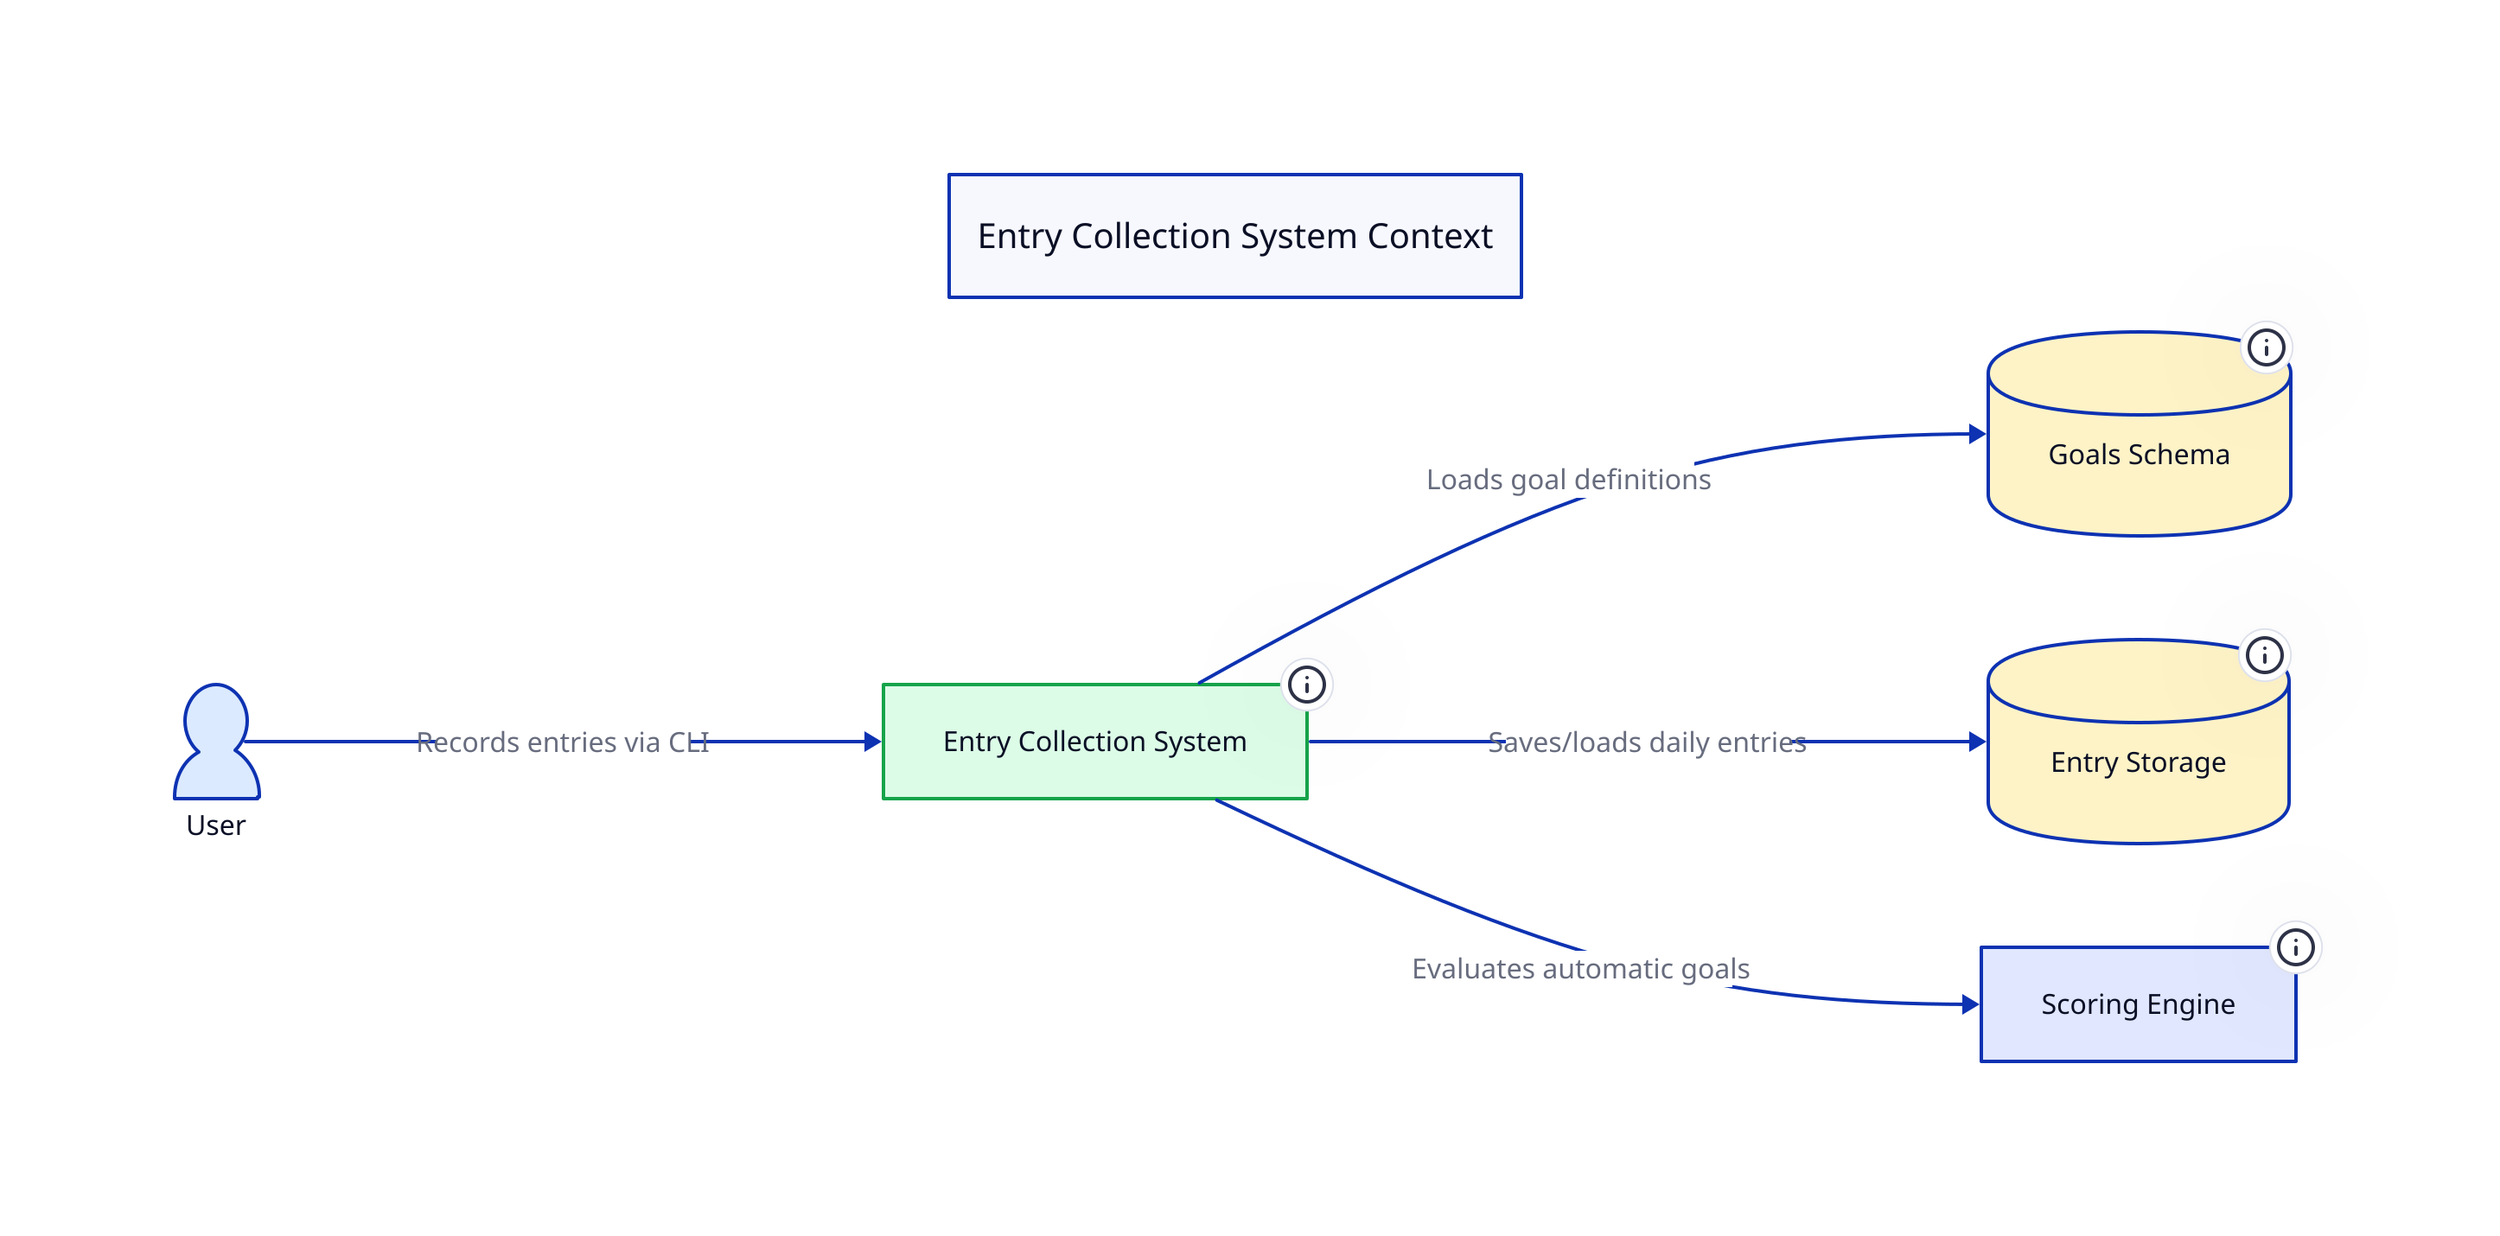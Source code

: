 direction: right

title: {
  label: Entry Collection System Context
  near: top-center
  style.font-size: 20
  style.bold: true
}

user: {
  label: User
  shape: person
  style.fill: "#dbeafe"
}

entry_system: {
  label: Entry Collection System
  tooltip: Interactive CLI for habit data collection
  style.fill: "#dcfce7"
  style.stroke: "#16a34a"
  style.stroke-width: 2
}

goals_file: {
  label: Goals Schema
  tooltip: YAML goal definitions from T009
  shape: cylinder
  style.fill: "#fef3c7"
}

entries_file: {
  label: Entry Storage
  tooltip: Daily entry persistence
  shape: cylinder
  style.fill: "#fef3c7"
}

scoring_engine: {
  label: Scoring Engine
  tooltip: Automatic goal evaluation
  style.fill: "#e0e7ff"
}

user -> entry_system: Records entries via CLI
entry_system -> goals_file: Loads goal definitions
entry_system -> entries_file: Saves/loads daily entries
entry_system -> scoring_engine: Evaluates automatic goals